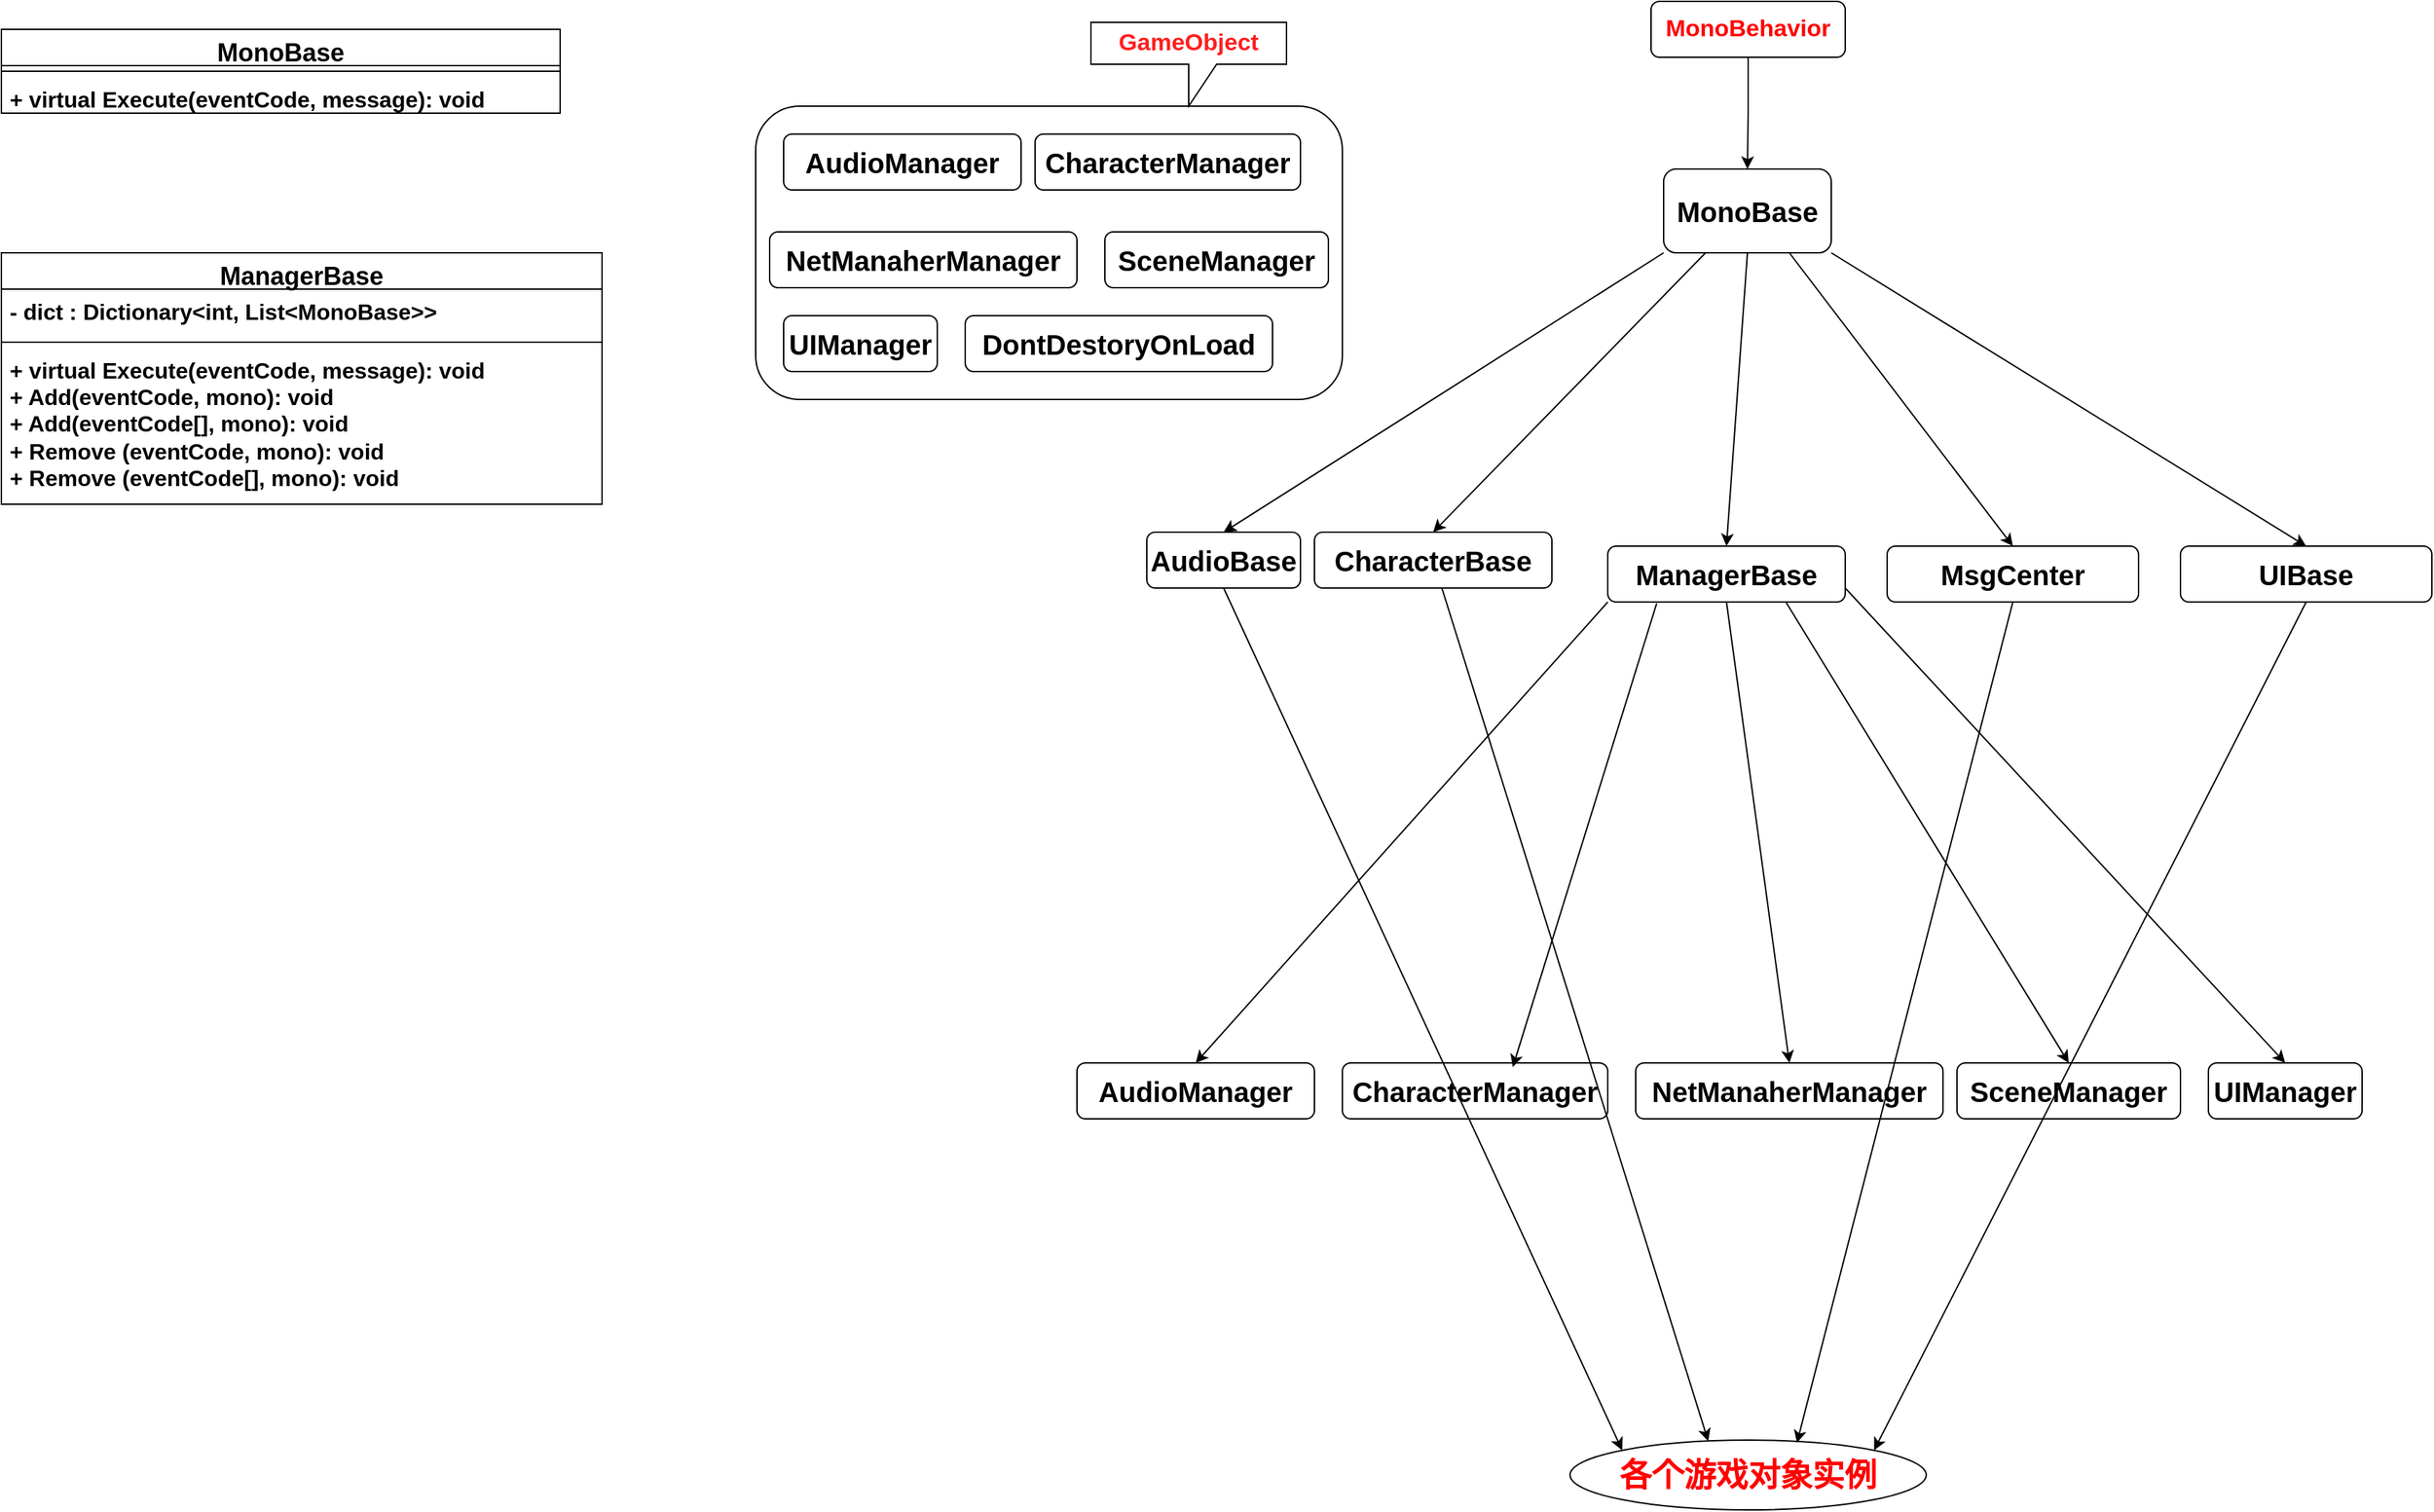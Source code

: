 <mxfile version="24.2.0" type="github">
  <diagram name="第 1 页" id="0Rs_T8Q-2I1_C2P1qeXM">
    <mxGraphModel dx="3088" dy="746" grid="1" gridSize="10" guides="1" tooltips="1" connect="1" arrows="1" fold="1" page="1" pageScale="1" pageWidth="827" pageHeight="1169" math="0" shadow="0">
      <root>
        <mxCell id="0" />
        <mxCell id="1" parent="0" />
        <mxCell id="kWzCZohajdmwK1vvQ1A8-4" style="edgeStyle=orthogonalEdgeStyle;rounded=0;orthogonalLoop=1;jettySize=auto;html=1;exitX=0.5;exitY=1;exitDx=0;exitDy=0;entryX=0.5;entryY=0;entryDx=0;entryDy=0;" edge="1" parent="1" source="kWzCZohajdmwK1vvQ1A8-1" target="kWzCZohajdmwK1vvQ1A8-3">
          <mxGeometry relative="1" as="geometry" />
        </mxCell>
        <mxCell id="kWzCZohajdmwK1vvQ1A8-1" value="&lt;font color=&quot;#ff0303&quot; style=&quot;font-size: 17px;&quot;&gt;&lt;b&gt;MonoBehavior&lt;/b&gt;&lt;/font&gt;" style="rounded=1;whiteSpace=wrap;html=1;" vertex="1" parent="1">
          <mxGeometry x="91" y="20" width="139" height="40" as="geometry" />
        </mxCell>
        <mxCell id="kWzCZohajdmwK1vvQ1A8-3" value="&lt;font style=&quot;font-size: 20px;&quot;&gt;&lt;b&gt;MonoBase&lt;/b&gt;&lt;/font&gt;" style="rounded=1;whiteSpace=wrap;html=1;" vertex="1" parent="1">
          <mxGeometry x="100" y="140" width="120" height="60" as="geometry" />
        </mxCell>
        <mxCell id="kWzCZohajdmwK1vvQ1A8-6" value="&lt;font style=&quot;font-size: 20px;&quot;&gt;&lt;b&gt;AudioBase&lt;/b&gt;&lt;/font&gt;" style="rounded=1;whiteSpace=wrap;html=1;" vertex="1" parent="1">
          <mxGeometry x="-270" y="400" width="110" height="40" as="geometry" />
        </mxCell>
        <mxCell id="kWzCZohajdmwK1vvQ1A8-7" value="" style="endArrow=classic;html=1;rounded=0;exitX=0;exitY=1;exitDx=0;exitDy=0;entryX=0.5;entryY=0;entryDx=0;entryDy=0;" edge="1" parent="1" source="kWzCZohajdmwK1vvQ1A8-3" target="kWzCZohajdmwK1vvQ1A8-6">
          <mxGeometry width="50" height="50" relative="1" as="geometry">
            <mxPoint x="460" y="410" as="sourcePoint" />
            <mxPoint x="510" y="360" as="targetPoint" />
          </mxGeometry>
        </mxCell>
        <mxCell id="kWzCZohajdmwK1vvQ1A8-8" value="&lt;font style=&quot;font-size: 20px;&quot;&gt;&lt;b&gt;CharacterBase&lt;/b&gt;&lt;/font&gt;" style="rounded=1;whiteSpace=wrap;html=1;" vertex="1" parent="1">
          <mxGeometry x="-150" y="400" width="170" height="40" as="geometry" />
        </mxCell>
        <mxCell id="kWzCZohajdmwK1vvQ1A8-9" value="" style="endArrow=classic;html=1;rounded=0;exitX=0.25;exitY=1;exitDx=0;exitDy=0;entryX=0.5;entryY=0;entryDx=0;entryDy=0;" edge="1" parent="1" target="kWzCZohajdmwK1vvQ1A8-8" source="kWzCZohajdmwK1vvQ1A8-3">
          <mxGeometry width="50" height="50" relative="1" as="geometry">
            <mxPoint x="110" y="210" as="sourcePoint" />
            <mxPoint x="520" y="370" as="targetPoint" />
          </mxGeometry>
        </mxCell>
        <mxCell id="kWzCZohajdmwK1vvQ1A8-12" value="&lt;b style=&quot;font-size: 20px;&quot;&gt;ManagerBase&lt;/b&gt;" style="rounded=1;whiteSpace=wrap;html=1;" vertex="1" parent="1">
          <mxGeometry x="60" y="410" width="170" height="40" as="geometry" />
        </mxCell>
        <mxCell id="kWzCZohajdmwK1vvQ1A8-13" value="" style="endArrow=classic;html=1;rounded=0;entryX=0.5;entryY=0;entryDx=0;entryDy=0;exitX=0.5;exitY=1;exitDx=0;exitDy=0;" edge="1" parent="1" target="kWzCZohajdmwK1vvQ1A8-12" source="kWzCZohajdmwK1vvQ1A8-3">
          <mxGeometry width="50" height="50" relative="1" as="geometry">
            <mxPoint x="150" y="210" as="sourcePoint" />
            <mxPoint x="700" y="370" as="targetPoint" />
          </mxGeometry>
        </mxCell>
        <mxCell id="kWzCZohajdmwK1vvQ1A8-14" value="&lt;font style=&quot;font-size: 20px;&quot;&gt;&lt;b&gt;MsgCenter&lt;/b&gt;&lt;/font&gt;" style="rounded=1;whiteSpace=wrap;html=1;" vertex="1" parent="1">
          <mxGeometry x="260" y="410" width="180" height="40" as="geometry" />
        </mxCell>
        <mxCell id="kWzCZohajdmwK1vvQ1A8-15" value="" style="endArrow=classic;html=1;rounded=0;exitX=0.75;exitY=1;exitDx=0;exitDy=0;entryX=0.5;entryY=0;entryDx=0;entryDy=0;" edge="1" parent="1" target="kWzCZohajdmwK1vvQ1A8-14" source="kWzCZohajdmwK1vvQ1A8-3">
          <mxGeometry width="50" height="50" relative="1" as="geometry">
            <mxPoint x="240" y="310" as="sourcePoint" />
            <mxPoint x="630" y="480" as="targetPoint" />
          </mxGeometry>
        </mxCell>
        <mxCell id="kWzCZohajdmwK1vvQ1A8-16" value="&lt;font style=&quot;font-size: 20px;&quot;&gt;&lt;b&gt;UIBase&lt;/b&gt;&lt;/font&gt;" style="rounded=1;whiteSpace=wrap;html=1;" vertex="1" parent="1">
          <mxGeometry x="470" y="410" width="180" height="40" as="geometry" />
        </mxCell>
        <mxCell id="kWzCZohajdmwK1vvQ1A8-17" value="" style="endArrow=classic;html=1;rounded=0;exitX=1;exitY=1;exitDx=0;exitDy=0;entryX=0.5;entryY=0;entryDx=0;entryDy=0;" edge="1" parent="1" source="kWzCZohajdmwK1vvQ1A8-3" target="kWzCZohajdmwK1vvQ1A8-16">
          <mxGeometry width="50" height="50" relative="1" as="geometry">
            <mxPoint x="170" y="210" as="sourcePoint" />
            <mxPoint x="190" y="380" as="targetPoint" />
          </mxGeometry>
        </mxCell>
        <mxCell id="kWzCZohajdmwK1vvQ1A8-18" value="" style="rounded=1;whiteSpace=wrap;html=1;" vertex="1" parent="1">
          <mxGeometry x="-550" y="95" width="420" height="210" as="geometry" />
        </mxCell>
        <mxCell id="kWzCZohajdmwK1vvQ1A8-19" value="&lt;font color=&quot;#ff1f1f&quot; style=&quot;font-size: 17px;&quot;&gt;&lt;b&gt;GameObject&lt;/b&gt;&lt;/font&gt;" style="shape=callout;whiteSpace=wrap;html=1;perimeter=calloutPerimeter;" vertex="1" parent="1">
          <mxGeometry x="-310" y="35" width="140" height="60" as="geometry" />
        </mxCell>
        <mxCell id="kWzCZohajdmwK1vvQ1A8-21" value="&lt;b style=&quot;font-size: 20px;&quot;&gt;AudioManager&lt;/b&gt;" style="rounded=1;whiteSpace=wrap;html=1;" vertex="1" parent="1">
          <mxGeometry x="-320" y="780" width="170" height="40" as="geometry" />
        </mxCell>
        <mxCell id="kWzCZohajdmwK1vvQ1A8-22" value="&lt;b style=&quot;font-size: 20px;&quot;&gt;CharacterManager&lt;/b&gt;" style="rounded=1;whiteSpace=wrap;html=1;" vertex="1" parent="1">
          <mxGeometry x="-130" y="780" width="190" height="40" as="geometry" />
        </mxCell>
        <mxCell id="kWzCZohajdmwK1vvQ1A8-24" value="&lt;b style=&quot;font-size: 20px;&quot;&gt;NetManaherManager&lt;/b&gt;" style="rounded=1;whiteSpace=wrap;html=1;" vertex="1" parent="1">
          <mxGeometry x="80" y="780" width="220" height="40" as="geometry" />
        </mxCell>
        <mxCell id="kWzCZohajdmwK1vvQ1A8-25" value="&lt;b style=&quot;font-size: 20px;&quot;&gt;SceneManager&lt;/b&gt;" style="rounded=1;whiteSpace=wrap;html=1;" vertex="1" parent="1">
          <mxGeometry x="310" y="780" width="160" height="40" as="geometry" />
        </mxCell>
        <mxCell id="kWzCZohajdmwK1vvQ1A8-26" value="&lt;b style=&quot;font-size: 20px;&quot;&gt;UIManager&lt;/b&gt;" style="rounded=1;whiteSpace=wrap;html=1;" vertex="1" parent="1">
          <mxGeometry x="490" y="780" width="110" height="40" as="geometry" />
        </mxCell>
        <mxCell id="kWzCZohajdmwK1vvQ1A8-27" value="" style="endArrow=classic;html=1;rounded=0;exitX=0;exitY=1;exitDx=0;exitDy=0;entryX=0.5;entryY=0;entryDx=0;entryDy=0;" edge="1" parent="1" source="kWzCZohajdmwK1vvQ1A8-12" target="kWzCZohajdmwK1vvQ1A8-21">
          <mxGeometry width="50" height="50" relative="1" as="geometry">
            <mxPoint x="-195" y="480" as="sourcePoint" />
            <mxPoint x="-210" y="700" as="targetPoint" />
          </mxGeometry>
        </mxCell>
        <mxCell id="kWzCZohajdmwK1vvQ1A8-28" value="" style="endArrow=classic;html=1;rounded=0;exitX=0.206;exitY=1.025;exitDx=0;exitDy=0;entryX=0.642;entryY=0.075;entryDx=0;entryDy=0;entryPerimeter=0;exitPerimeter=0;" edge="1" parent="1" source="kWzCZohajdmwK1vvQ1A8-12" target="kWzCZohajdmwK1vvQ1A8-22">
          <mxGeometry width="50" height="50" relative="1" as="geometry">
            <mxPoint x="70" y="460" as="sourcePoint" />
            <mxPoint x="-205" y="700" as="targetPoint" />
          </mxGeometry>
        </mxCell>
        <mxCell id="kWzCZohajdmwK1vvQ1A8-29" value="" style="endArrow=classic;html=1;rounded=0;exitX=0.5;exitY=1;exitDx=0;exitDy=0;entryX=0.5;entryY=0;entryDx=0;entryDy=0;" edge="1" parent="1" source="kWzCZohajdmwK1vvQ1A8-12" target="kWzCZohajdmwK1vvQ1A8-24">
          <mxGeometry width="50" height="50" relative="1" as="geometry">
            <mxPoint x="105" y="461" as="sourcePoint" />
            <mxPoint x="22" y="703" as="targetPoint" />
          </mxGeometry>
        </mxCell>
        <mxCell id="kWzCZohajdmwK1vvQ1A8-30" value="" style="endArrow=classic;html=1;rounded=0;exitX=0.75;exitY=1;exitDx=0;exitDy=0;entryX=0.5;entryY=0;entryDx=0;entryDy=0;" edge="1" parent="1" source="kWzCZohajdmwK1vvQ1A8-12" target="kWzCZohajdmwK1vvQ1A8-25">
          <mxGeometry width="50" height="50" relative="1" as="geometry">
            <mxPoint x="155" y="460" as="sourcePoint" />
            <mxPoint x="220" y="700" as="targetPoint" />
          </mxGeometry>
        </mxCell>
        <mxCell id="kWzCZohajdmwK1vvQ1A8-31" value="" style="endArrow=classic;html=1;rounded=0;entryX=0.5;entryY=0;entryDx=0;entryDy=0;exitX=1;exitY=0.75;exitDx=0;exitDy=0;" edge="1" parent="1" source="kWzCZohajdmwK1vvQ1A8-12" target="kWzCZohajdmwK1vvQ1A8-26">
          <mxGeometry width="50" height="50" relative="1" as="geometry">
            <mxPoint x="223" y="454" as="sourcePoint" />
            <mxPoint x="420" y="700" as="targetPoint" />
          </mxGeometry>
        </mxCell>
        <mxCell id="kWzCZohajdmwK1vvQ1A8-32" value="&lt;b style=&quot;font-size: 20px;&quot;&gt;AudioManager&lt;/b&gt;" style="rounded=1;whiteSpace=wrap;html=1;" vertex="1" parent="1">
          <mxGeometry x="-530" y="115" width="170" height="40" as="geometry" />
        </mxCell>
        <mxCell id="kWzCZohajdmwK1vvQ1A8-33" value="&lt;b style=&quot;font-size: 20px;&quot;&gt;CharacterManager&lt;/b&gt;" style="rounded=1;whiteSpace=wrap;html=1;" vertex="1" parent="1">
          <mxGeometry x="-350" y="115" width="190" height="40" as="geometry" />
        </mxCell>
        <mxCell id="kWzCZohajdmwK1vvQ1A8-34" value="&lt;b style=&quot;font-size: 20px;&quot;&gt;NetManaherManager&lt;/b&gt;" style="rounded=1;whiteSpace=wrap;html=1;" vertex="1" parent="1">
          <mxGeometry x="-540" y="185" width="220" height="40" as="geometry" />
        </mxCell>
        <mxCell id="kWzCZohajdmwK1vvQ1A8-35" value="&lt;b style=&quot;font-size: 20px;&quot;&gt;SceneManager&lt;/b&gt;" style="rounded=1;whiteSpace=wrap;html=1;" vertex="1" parent="1">
          <mxGeometry x="-300" y="185" width="160" height="40" as="geometry" />
        </mxCell>
        <mxCell id="kWzCZohajdmwK1vvQ1A8-36" value="&lt;b style=&quot;font-size: 20px;&quot;&gt;UIManager&lt;/b&gt;" style="rounded=1;whiteSpace=wrap;html=1;" vertex="1" parent="1">
          <mxGeometry x="-530" y="245" width="110" height="40" as="geometry" />
        </mxCell>
        <mxCell id="kWzCZohajdmwK1vvQ1A8-37" style="edgeStyle=orthogonalEdgeStyle;rounded=0;orthogonalLoop=1;jettySize=auto;html=1;exitX=0.5;exitY=1;exitDx=0;exitDy=0;" edge="1" parent="1" source="kWzCZohajdmwK1vvQ1A8-36" target="kWzCZohajdmwK1vvQ1A8-36">
          <mxGeometry relative="1" as="geometry" />
        </mxCell>
        <mxCell id="kWzCZohajdmwK1vvQ1A8-38" value="&lt;b style=&quot;font-size: 20px;&quot;&gt;DontDestoryOnLoad&lt;/b&gt;" style="rounded=1;whiteSpace=wrap;html=1;" vertex="1" parent="1">
          <mxGeometry x="-400" y="245" width="220" height="40" as="geometry" />
        </mxCell>
        <mxCell id="kWzCZohajdmwK1vvQ1A8-39" value="&lt;b&gt;&lt;font color=&quot;#ff0000&quot; style=&quot;font-size: 23px;&quot;&gt;各个游戏对象实例&lt;/font&gt;&lt;/b&gt;" style="ellipse;whiteSpace=wrap;html=1;" vertex="1" parent="1">
          <mxGeometry x="33" y="1050" width="255" height="50" as="geometry" />
        </mxCell>
        <mxCell id="kWzCZohajdmwK1vvQ1A8-40" value="" style="endArrow=classic;html=1;rounded=0;exitX=0.5;exitY=1;exitDx=0;exitDy=0;entryX=0;entryY=0;entryDx=0;entryDy=0;" edge="1" parent="1" source="kWzCZohajdmwK1vvQ1A8-6" target="kWzCZohajdmwK1vvQ1A8-39">
          <mxGeometry width="50" height="50" relative="1" as="geometry">
            <mxPoint x="70" y="460" as="sourcePoint" />
            <mxPoint x="-225" y="790" as="targetPoint" />
          </mxGeometry>
        </mxCell>
        <mxCell id="kWzCZohajdmwK1vvQ1A8-41" value="" style="endArrow=classic;html=1;rounded=0;entryX=0.388;entryY=0.016;entryDx=0;entryDy=0;entryPerimeter=0;" edge="1" parent="1" source="kWzCZohajdmwK1vvQ1A8-8" target="kWzCZohajdmwK1vvQ1A8-39">
          <mxGeometry width="50" height="50" relative="1" as="geometry">
            <mxPoint x="90" y="1010" as="sourcePoint" />
            <mxPoint x="140" y="970" as="targetPoint" />
          </mxGeometry>
        </mxCell>
        <mxCell id="kWzCZohajdmwK1vvQ1A8-42" value="" style="endArrow=classic;html=1;rounded=0;exitX=0.5;exitY=1;exitDx=0;exitDy=0;entryX=0.637;entryY=0.04;entryDx=0;entryDy=0;entryPerimeter=0;" edge="1" parent="1" source="kWzCZohajdmwK1vvQ1A8-14" target="kWzCZohajdmwK1vvQ1A8-39">
          <mxGeometry width="50" height="50" relative="1" as="geometry">
            <mxPoint x="-48" y="450" as="sourcePoint" />
            <mxPoint x="192" y="990" as="targetPoint" />
          </mxGeometry>
        </mxCell>
        <mxCell id="kWzCZohajdmwK1vvQ1A8-43" value="" style="endArrow=classic;html=1;rounded=0;exitX=0.5;exitY=1;exitDx=0;exitDy=0;entryX=1;entryY=0;entryDx=0;entryDy=0;" edge="1" parent="1" source="kWzCZohajdmwK1vvQ1A8-16" target="kWzCZohajdmwK1vvQ1A8-39">
          <mxGeometry width="50" height="50" relative="1" as="geometry">
            <mxPoint x="360" y="460" as="sourcePoint" />
            <mxPoint x="232" y="982" as="targetPoint" />
          </mxGeometry>
        </mxCell>
        <mxCell id="kWzCZohajdmwK1vvQ1A8-44" value="&lt;font style=&quot;font-size: 18px;&quot;&gt;MonoBase&lt;/font&gt;" style="swimlane;fontStyle=1;align=center;verticalAlign=top;childLayout=stackLayout;horizontal=1;startSize=26;horizontalStack=0;resizeParent=1;resizeParentMax=0;resizeLast=0;collapsible=1;marginBottom=0;whiteSpace=wrap;html=1;" vertex="1" parent="1">
          <mxGeometry x="-1090" y="40" width="400" height="60" as="geometry" />
        </mxCell>
        <mxCell id="kWzCZohajdmwK1vvQ1A8-46" value="" style="line;strokeWidth=1;fillColor=none;align=left;verticalAlign=middle;spacingTop=-1;spacingLeft=3;spacingRight=3;rotatable=0;labelPosition=right;points=[];portConstraint=eastwest;strokeColor=inherit;" vertex="1" parent="kWzCZohajdmwK1vvQ1A8-44">
          <mxGeometry y="26" width="400" height="8" as="geometry" />
        </mxCell>
        <mxCell id="kWzCZohajdmwK1vvQ1A8-47" value="&lt;font style=&quot;font-size: 16px;&quot;&gt;&lt;b&gt;+ virtual Execute(eventCode, message): void&lt;/b&gt;&lt;/font&gt;" style="text;strokeColor=none;fillColor=none;align=left;verticalAlign=top;spacingLeft=4;spacingRight=4;overflow=hidden;rotatable=0;points=[[0,0.5],[1,0.5]];portConstraint=eastwest;whiteSpace=wrap;html=1;" vertex="1" parent="kWzCZohajdmwK1vvQ1A8-44">
          <mxGeometry y="34" width="400" height="26" as="geometry" />
        </mxCell>
        <mxCell id="kWzCZohajdmwK1vvQ1A8-48" value="&lt;font style=&quot;font-size: 18px;&quot;&gt;ManagerBase&lt;/font&gt;" style="swimlane;fontStyle=1;align=center;verticalAlign=top;childLayout=stackLayout;horizontal=1;startSize=26;horizontalStack=0;resizeParent=1;resizeParentMax=0;resizeLast=0;collapsible=1;marginBottom=0;whiteSpace=wrap;html=1;" vertex="1" parent="1">
          <mxGeometry x="-1090" y="200" width="430" height="180" as="geometry" />
        </mxCell>
        <mxCell id="kWzCZohajdmwK1vvQ1A8-49" value="&lt;b style=&quot;font-size: 16px;&quot;&gt;- dict : Dictionary&amp;lt;int, List&amp;lt;MonoBase&amp;gt;&amp;gt;&amp;nbsp;&lt;/b&gt;&lt;div&gt;&lt;b style=&quot;font-size: 16px;&quot;&gt;&lt;br&gt;&lt;/b&gt;&lt;/div&gt;" style="text;strokeColor=none;fillColor=none;align=left;verticalAlign=top;spacingLeft=4;spacingRight=4;overflow=hidden;rotatable=0;points=[[0,0.5],[1,0.5]];portConstraint=eastwest;whiteSpace=wrap;html=1;" vertex="1" parent="kWzCZohajdmwK1vvQ1A8-48">
          <mxGeometry y="26" width="430" height="34" as="geometry" />
        </mxCell>
        <mxCell id="kWzCZohajdmwK1vvQ1A8-50" value="" style="line;strokeWidth=1;fillColor=none;align=left;verticalAlign=middle;spacingTop=-1;spacingLeft=3;spacingRight=3;rotatable=0;labelPosition=right;points=[];portConstraint=eastwest;strokeColor=inherit;" vertex="1" parent="kWzCZohajdmwK1vvQ1A8-48">
          <mxGeometry y="60" width="430" height="8" as="geometry" />
        </mxCell>
        <mxCell id="kWzCZohajdmwK1vvQ1A8-51" value="&lt;b style=&quot;font-size: 16px;&quot;&gt;+ virtual Execute(eventCode, message): void&lt;/b&gt;&lt;div&gt;&lt;b style=&quot;font-size: 16px;&quot;&gt;+ Add(eventCode, mono): void&lt;/b&gt;&lt;/div&gt;&lt;div&gt;&lt;b style=&quot;font-size: 16px;&quot;&gt;+ Add(eventCode[], mono): void&lt;/b&gt;&lt;/div&gt;&lt;div&gt;&lt;div&gt;&lt;b style=&quot;font-size: 16px;&quot;&gt;+ Remove (eventCode, mono): void&lt;/b&gt;&lt;/div&gt;&lt;div&gt;&lt;b style=&quot;font-size: 16px;&quot;&gt;+&amp;nbsp;&lt;/b&gt;&lt;b style=&quot;font-size: 16px;&quot;&gt;Remove&amp;nbsp;&lt;/b&gt;&lt;b style=&quot;font-size: 16px;&quot;&gt;(eventCode[], mono): void&lt;/b&gt;&lt;/div&gt;&lt;/div&gt;" style="text;strokeColor=none;fillColor=none;align=left;verticalAlign=top;spacingLeft=4;spacingRight=4;overflow=hidden;rotatable=0;points=[[0,0.5],[1,0.5]];portConstraint=eastwest;whiteSpace=wrap;html=1;" vertex="1" parent="kWzCZohajdmwK1vvQ1A8-48">
          <mxGeometry y="68" width="430" height="112" as="geometry" />
        </mxCell>
      </root>
    </mxGraphModel>
  </diagram>
</mxfile>
